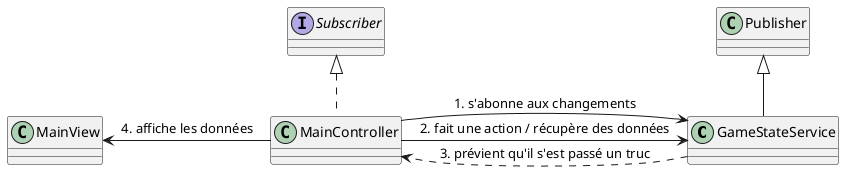 @startuml
class GameStateService extends Publisher
class MainController implements Subscriber

MainController -> GameStateService : 1. s'abonne aux changements
MainController -> GameStateService : 2. fait une action / récupère des données
GameStateService .> MainController : 3. prévient qu'il s'est passé un truc

MainController -left-> MainView : 4. affiche les données

@enduml
